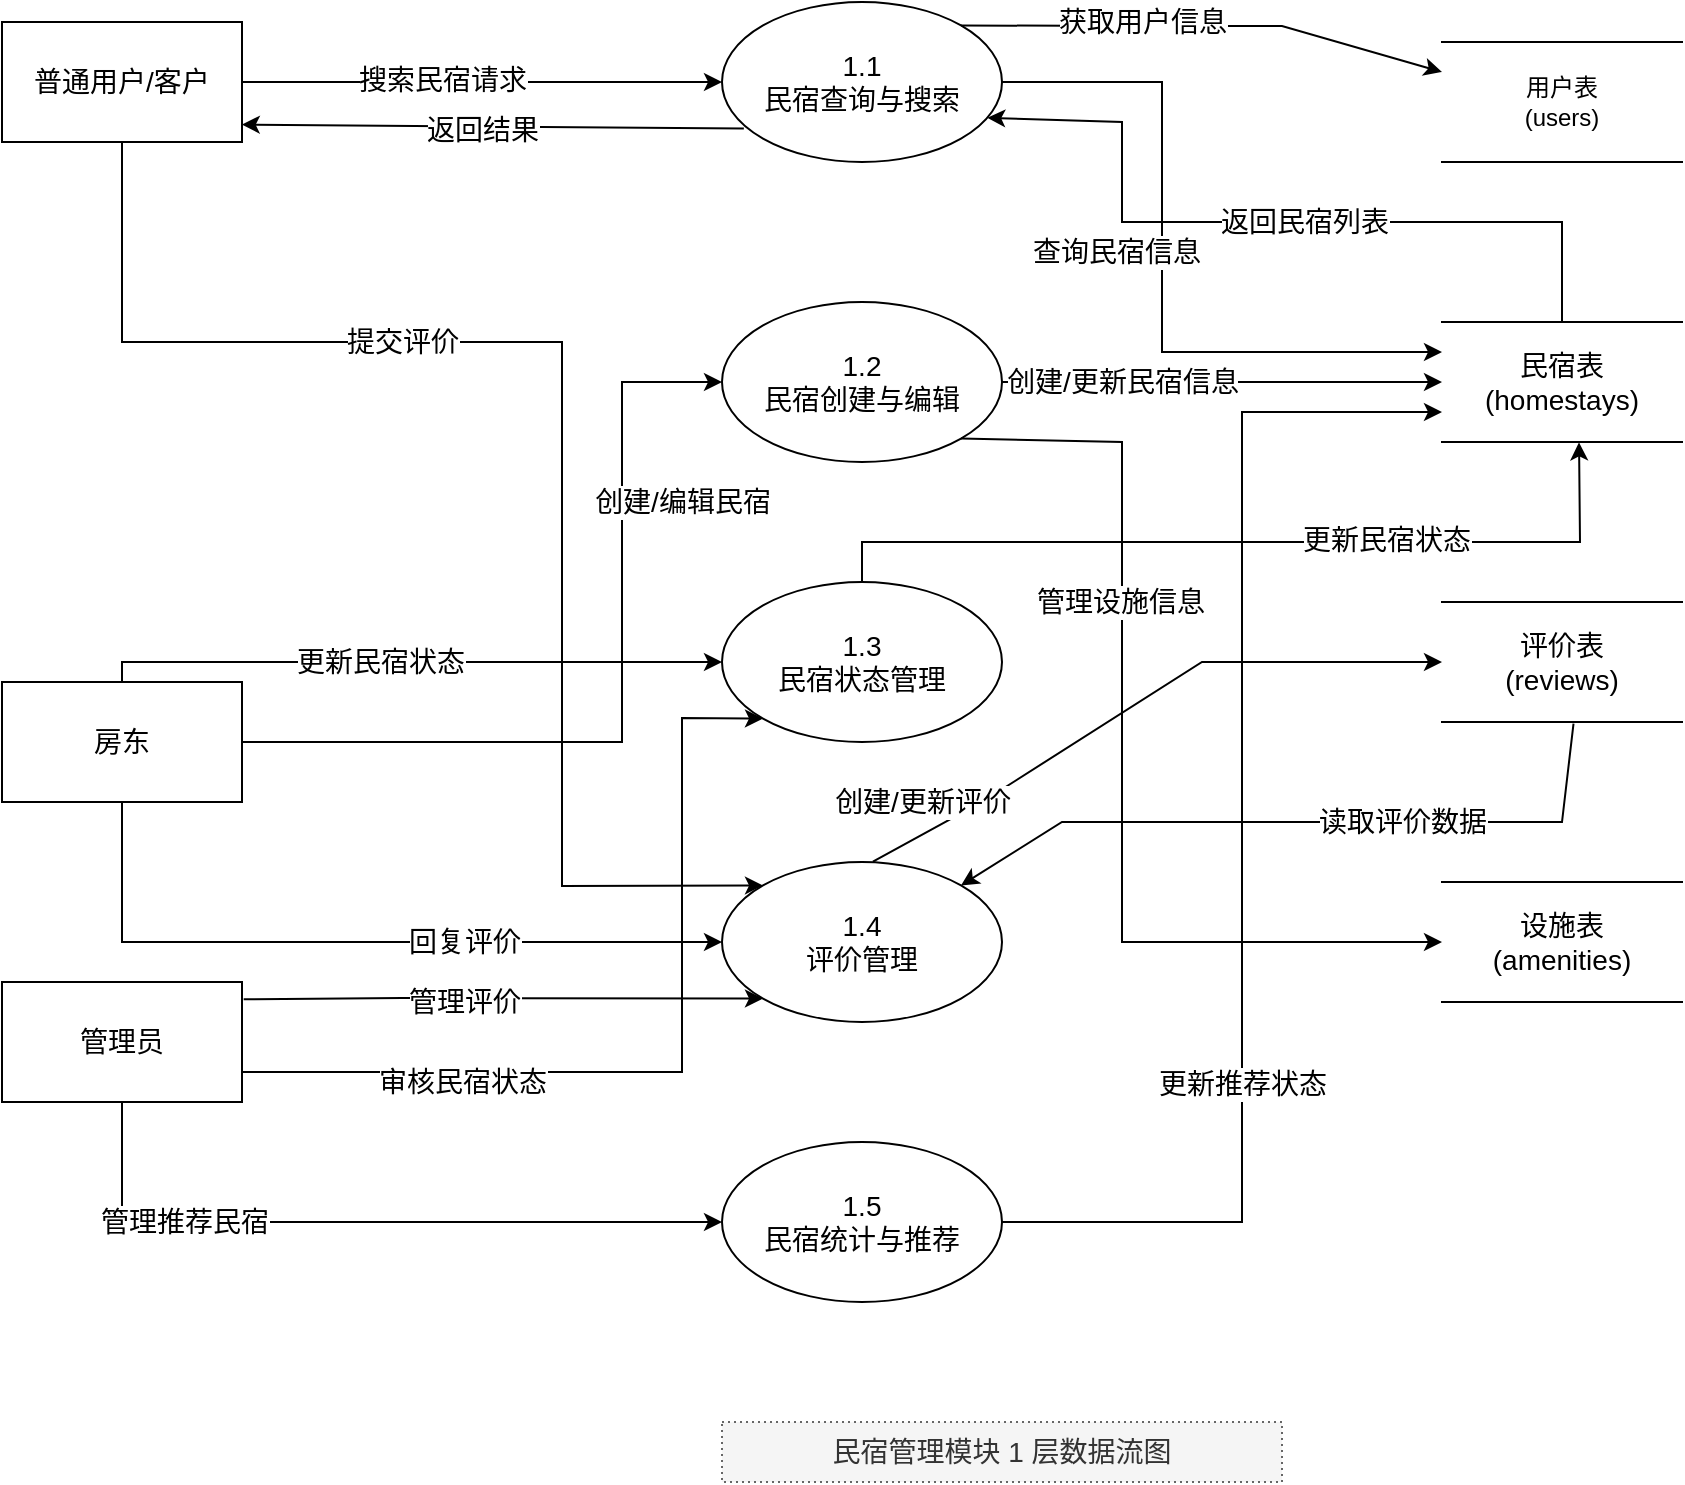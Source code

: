 <mxfile version="26.2.2">
  <diagram name="民宿模块1层数据流图" id="l20sKfoL_9wAZvB7rX3P">
    <mxGraphModel dx="1808" dy="582" grid="1" gridSize="10" guides="1" tooltips="1" connect="1" arrows="1" fold="1" page="1" pageScale="1" pageWidth="827" pageHeight="1169" math="0" shadow="0">
      <root>
        <mxCell id="0" />
        <mxCell id="1" parent="0" />
        <mxCell id="2" value="普通用户/客户" style="rounded=0;whiteSpace=wrap;html=1;fontSize=14;" parent="1" vertex="1">
          <mxGeometry x="-120" y="120" width="120" height="60" as="geometry" />
        </mxCell>
        <mxCell id="3" value="房东" style="rounded=0;whiteSpace=wrap;html=1;fontSize=14;" parent="1" vertex="1">
          <mxGeometry x="-120" y="450" width="120" height="60" as="geometry" />
        </mxCell>
        <mxCell id="4" value="管理员" style="rounded=0;whiteSpace=wrap;html=1;fontSize=14;" parent="1" vertex="1">
          <mxGeometry x="-120" y="600" width="120" height="60" as="geometry" />
        </mxCell>
        <mxCell id="5" value="1.1&lt;br&gt;民宿查询与搜索" style="ellipse;whiteSpace=wrap;html=1;fontSize=14;" parent="1" vertex="1">
          <mxGeometry x="240" y="110" width="140" height="80" as="geometry" />
        </mxCell>
        <mxCell id="6" value="1.2&lt;br&gt;民宿创建与编辑" style="ellipse;whiteSpace=wrap;html=1;fontSize=14;" parent="1" vertex="1">
          <mxGeometry x="240" y="260" width="140" height="80" as="geometry" />
        </mxCell>
        <mxCell id="7" value="1.3&lt;br&gt;民宿状态管理" style="ellipse;whiteSpace=wrap;html=1;fontSize=14;" parent="1" vertex="1">
          <mxGeometry x="240" y="400" width="140" height="80" as="geometry" />
        </mxCell>
        <mxCell id="8" value="1.4&lt;br&gt;评价管理" style="ellipse;whiteSpace=wrap;html=1;fontSize=14;" parent="1" vertex="1">
          <mxGeometry x="240" y="540" width="140" height="80" as="geometry" />
        </mxCell>
        <mxCell id="9" value="1.5&lt;br&gt;民宿统计与推荐" style="ellipse;whiteSpace=wrap;html=1;fontSize=14;" parent="1" vertex="1">
          <mxGeometry x="240" y="680" width="140" height="80" as="geometry" />
        </mxCell>
        <mxCell id="10" value="民宿表&lt;br&gt;(homestays)" style="shape=partialRectangle;whiteSpace=wrap;html=1;left=0;right=0;fillColor=none;fontSize=14;" parent="1" vertex="1">
          <mxGeometry x="600" y="270" width="120" height="60" as="geometry" />
        </mxCell>
        <mxCell id="11" value="评价表&lt;br&gt;(reviews)" style="shape=partialRectangle;whiteSpace=wrap;html=1;left=0;right=0;fillColor=none;fontSize=14;" parent="1" vertex="1">
          <mxGeometry x="600" y="410" width="120" height="60" as="geometry" />
        </mxCell>
        <mxCell id="12" value="设施表&lt;br&gt;(amenities)" style="shape=partialRectangle;whiteSpace=wrap;html=1;left=0;right=0;fillColor=none;fontSize=14;" parent="1" vertex="1">
          <mxGeometry x="600" y="550" width="120" height="60" as="geometry" />
        </mxCell>
        <mxCell id="13" value="用户表&lt;br&gt;(users)" style="shape=partialRectangle;whiteSpace=wrap;html=1;left=0;right=0;fillColor=none;fontSize:14;" parent="1" vertex="1">
          <mxGeometry x="600" y="130" width="120" height="60" as="geometry" />
        </mxCell>
        <mxCell id="14" value="" style="endArrow=classic;html=1;rounded=0;exitX=1;exitY=0.5;exitDx=0;exitDy=0;entryX=0;entryY=0.5;entryDx=0;entryDy=0;fontSize=14;" parent="1" source="2" target="5" edge="1">
          <mxGeometry width="50" height="50" relative="1" as="geometry">
            <mxPoint x="390" y="300" as="sourcePoint" />
            <mxPoint x="440" y="250" as="targetPoint" />
          </mxGeometry>
        </mxCell>
        <mxCell id="15" value="搜索民宿请求" style="edgeLabel;html=1;align=center;verticalAlign=middle;resizable=0;points=[];fontSize=14;" parent="14" vertex="1" connectable="0">
          <mxGeometry x="-0.171" y="1" relative="1" as="geometry">
            <mxPoint as="offset" />
          </mxGeometry>
        </mxCell>
        <mxCell id="16" value="" style="endArrow=classic;html=1;rounded=0;entryX=0;entryY=0.5;entryDx=0;entryDy=0;fontSize=14;exitX=0.5;exitY=0;exitDx=0;exitDy=0;" parent="1" source="3" target="7" edge="1">
          <mxGeometry width="50" height="50" relative="1" as="geometry">
            <mxPoint y="460" as="sourcePoint" />
            <mxPoint x="440" y="250" as="targetPoint" />
            <Array as="points">
              <mxPoint x="-60" y="440" />
              <mxPoint x="80" y="440" />
            </Array>
          </mxGeometry>
        </mxCell>
        <mxCell id="17" value="更新民宿状态" style="edgeLabel;html=1;align=center;verticalAlign=middle;resizable=0;points=[];fontSize=14;" parent="16" vertex="1" connectable="0">
          <mxGeometry x="0.156" y="3" relative="1" as="geometry">
            <mxPoint x="-40" y="3" as="offset" />
          </mxGeometry>
        </mxCell>
        <mxCell id="18" value="" style="endArrow=classic;html=1;rounded=0;exitX=1;exitY=0;exitDx=0;exitDy=0;entryX=0;entryY=0.25;entryDx=0;entryDy=0;fontSize=14;" parent="1" source="5" target="13" edge="1">
          <mxGeometry width="50" height="50" relative="1" as="geometry">
            <mxPoint x="390" y="300" as="sourcePoint" />
            <mxPoint x="440" y="250" as="targetPoint" />
            <Array as="points">
              <mxPoint x="440" y="122" />
              <mxPoint x="520" y="122" />
            </Array>
          </mxGeometry>
        </mxCell>
        <mxCell id="19" value="获取用户信息" style="edgeLabel;html=1;align=center;verticalAlign=middle;resizable=0;points=[];fontSize=14;" parent="18" vertex="1" connectable="0">
          <mxGeometry x="-0.2" y="2" relative="1" as="geometry">
            <mxPoint x="-7" as="offset" />
          </mxGeometry>
        </mxCell>
        <mxCell id="20" value="" style="endArrow=classic;html=1;rounded=0;exitX=1;exitY=0.5;exitDx=0;exitDy=0;entryX=0;entryY=0.25;entryDx=0;entryDy=0;fontSize=14;" parent="1" source="5" target="10" edge="1">
          <mxGeometry width="50" height="50" relative="1" as="geometry">
            <mxPoint x="390" y="300" as="sourcePoint" />
            <mxPoint x="440" y="250" as="targetPoint" />
            <Array as="points">
              <mxPoint x="460" y="150" />
              <mxPoint x="460" y="200" />
              <mxPoint x="460" y="285" />
            </Array>
          </mxGeometry>
        </mxCell>
        <mxCell id="21" value="查询民宿信息" style="edgeLabel;html=1;align=center;verticalAlign=middle;resizable=0;points=[];fontSize=14;" parent="20" vertex="1" connectable="0">
          <mxGeometry x="0.415" y="-1" relative="1" as="geometry">
            <mxPoint x="-59" y="-51" as="offset" />
          </mxGeometry>
        </mxCell>
        <mxCell id="22" value="" style="endArrow=classic;html=1;rounded=0;exitX=0.5;exitY=0;exitDx=0;exitDy=0;entryX=1;entryY=0.75;entryDx=0;entryDy=0;fontSize=14;" parent="1" source="10" target="5" edge="1">
          <mxGeometry width="50" height="50" relative="1" as="geometry">
            <mxPoint x="390" y="300" as="sourcePoint" />
            <mxPoint x="440" y="250" as="targetPoint" />
            <Array as="points">
              <mxPoint x="660" y="220" />
              <mxPoint x="440" y="220" />
              <mxPoint x="440" y="170" />
            </Array>
          </mxGeometry>
        </mxCell>
        <mxCell id="23" value="返回民宿列表" style="edgeLabel;html=1;align=center;verticalAlign=middle;resizable=0;points=[];fontSize=14;" parent="22" vertex="1" connectable="0">
          <mxGeometry x="0.172" y="-2" relative="1" as="geometry">
            <mxPoint x="48" y="2" as="offset" />
          </mxGeometry>
        </mxCell>
        <mxCell id="24" value="" style="endArrow=classic;html=1;rounded=0;exitX=1;exitY=0.5;exitDx=0;exitDy=0;entryX=0;entryY=0.5;entryDx=0;entryDy=0;fontSize=14;" parent="1" source="6" target="10" edge="1">
          <mxGeometry width="50" height="50" relative="1" as="geometry">
            <mxPoint x="390" y="300" as="sourcePoint" />
            <mxPoint x="440" y="250" as="targetPoint" />
          </mxGeometry>
        </mxCell>
        <mxCell id="25" value="创建/更新民宿信息" style="edgeLabel;html=1;align=center;verticalAlign=middle;resizable=0;points=[];fontSize=14;" parent="24" vertex="1" connectable="0">
          <mxGeometry x="0.156" y="-1" relative="1" as="geometry">
            <mxPoint x="-67" y="-1" as="offset" />
          </mxGeometry>
        </mxCell>
        <mxCell id="26" value="" style="endArrow=classic;html=1;rounded=0;exitX=0.5;exitY=0;exitDx=0;exitDy=0;entryX=0.571;entryY=1.003;entryDx=0;entryDy=0;fontSize=14;entryPerimeter=0;" parent="1" source="7" target="10" edge="1">
          <mxGeometry width="50" height="50" relative="1" as="geometry">
            <mxPoint x="390" y="300" as="sourcePoint" />
            <mxPoint x="440" y="250" as="targetPoint" />
            <Array as="points">
              <mxPoint x="310" y="380" />
              <mxPoint x="480" y="380" />
              <mxPoint x="669" y="380" />
            </Array>
          </mxGeometry>
        </mxCell>
        <mxCell id="27" value="更新民宿状态" style="edgeLabel;html=1;align=center;verticalAlign=middle;resizable=0;points=[];fontSize=14;" parent="26" vertex="1" connectable="0">
          <mxGeometry x="-0.164" y="1" relative="1" as="geometry">
            <mxPoint x="103" as="offset" />
          </mxGeometry>
        </mxCell>
        <mxCell id="28" value="" style="endArrow=classic;html=1;rounded=0;entryX=0;entryY=0.5;entryDx=0;entryDy=0;fontSize=14;" parent="1" target="6" edge="1">
          <mxGeometry width="50" height="50" relative="1" as="geometry">
            <mxPoint y="480" as="sourcePoint" />
            <mxPoint x="440" y="250" as="targetPoint" />
            <Array as="points">
              <mxPoint x="190" y="480" />
              <mxPoint x="190" y="300" />
            </Array>
          </mxGeometry>
        </mxCell>
        <mxCell id="29" value="创建/编辑民宿" style="edgeLabel;html=1;align=center;verticalAlign=middle;resizable=0;points=[];fontSize=14;" parent="28" vertex="1" connectable="0">
          <mxGeometry x="0.233" y="-2" relative="1" as="geometry">
            <mxPoint x="28" y="-51" as="offset" />
          </mxGeometry>
        </mxCell>
        <mxCell id="30" value="" style="endArrow=classic;html=1;rounded=0;exitX=0.5;exitY=1;exitDx=0;exitDy=0;entryX=0;entryY=0.5;entryDx=0;entryDy=0;fontSize=14;" parent="1" source="3" target="8" edge="1">
          <mxGeometry width="50" height="50" relative="1" as="geometry">
            <mxPoint x="390" y="500" as="sourcePoint" />
            <mxPoint x="440" y="450" as="targetPoint" />
            <Array as="points">
              <mxPoint x="-60" y="580" />
              <mxPoint x="180" y="580" />
            </Array>
          </mxGeometry>
        </mxCell>
        <mxCell id="31" value="回复评价" style="edgeLabel;html=1;align=center;verticalAlign=middle;resizable=0;points=[];fontSize=14;" parent="30" vertex="1" connectable="0">
          <mxGeometry x="-0.149" y="-1" relative="1" as="geometry">
            <mxPoint x="83" y="-1" as="offset" />
          </mxGeometry>
        </mxCell>
        <mxCell id="32" value="" style="endArrow=classic;html=1;rounded=0;exitX=0.5;exitY=1;exitDx=0;exitDy=0;entryX=0;entryY=0;entryDx=0;entryDy=0;fontSize=14;" parent="1" source="2" target="8" edge="1">
          <mxGeometry width="50" height="50" relative="1" as="geometry">
            <mxPoint x="390" y="500" as="sourcePoint" />
            <mxPoint x="440" y="450" as="targetPoint" />
            <Array as="points">
              <mxPoint x="-60" y="280" />
              <mxPoint x="160" y="280" />
              <mxPoint x="160" y="552" />
            </Array>
          </mxGeometry>
        </mxCell>
        <mxCell id="33" value="提交评价" style="edgeLabel;html=1;align=center;verticalAlign=middle;resizable=0;points=[];fontSize=14;" parent="32" vertex="1" connectable="0">
          <mxGeometry x="-0.301" y="-1" relative="1" as="geometry">
            <mxPoint x="-2" y="-1" as="offset" />
          </mxGeometry>
        </mxCell>
        <mxCell id="34" value="" style="endArrow=classic;html=1;rounded=0;exitX=0.5;exitY=1;exitDx=0;exitDy=0;entryX=0;entryY=0.5;entryDx=0;entryDy=0;fontSize=14;" parent="1" source="4" target="9" edge="1">
          <mxGeometry width="50" height="50" relative="1" as="geometry">
            <mxPoint x="390" y="500" as="sourcePoint" />
            <mxPoint x="440" y="450" as="targetPoint" />
            <Array as="points">
              <mxPoint x="-60" y="720" />
              <mxPoint x="170" y="720" />
            </Array>
          </mxGeometry>
        </mxCell>
        <mxCell id="35" value="管理推荐民宿" style="edgeLabel;html=1;align=center;verticalAlign=middle;resizable=0;points=[];fontSize=14;" parent="34" vertex="1" connectable="0">
          <mxGeometry x="-0.314" y="1" relative="1" as="geometry">
            <mxPoint x="-33" y="1" as="offset" />
          </mxGeometry>
        </mxCell>
        <mxCell id="36" value="" style="endArrow=classic;html=1;rounded=0;exitX=0.539;exitY=-0.002;exitDx=0;exitDy=0;entryX=0;entryY=0.5;entryDx=0;entryDy=0;fontSize=14;exitPerimeter=0;" parent="1" source="8" target="11" edge="1">
          <mxGeometry width="50" height="50" relative="1" as="geometry">
            <mxPoint x="390" y="500" as="sourcePoint" />
            <mxPoint x="440" y="450" as="targetPoint" />
            <Array as="points">
              <mxPoint x="370" y="510" />
              <mxPoint x="480" y="440" />
            </Array>
          </mxGeometry>
        </mxCell>
        <mxCell id="37" value="创建/更新评价" style="edgeLabel;html=1;align=center;verticalAlign=middle;resizable=0;points=[];fontSize=14;" parent="36" vertex="1" connectable="0">
          <mxGeometry x="0.176" y="1" relative="1" as="geometry">
            <mxPoint x="-132" y="66" as="offset" />
          </mxGeometry>
        </mxCell>
        <mxCell id="38" value="" style="endArrow=classic;html=1;rounded=0;exitX=0.548;exitY=1.014;exitDx=0;exitDy=0;fontSize=14;exitPerimeter=0;entryX=1;entryY=0;entryDx=0;entryDy=0;" parent="1" source="11" target="8" edge="1">
          <mxGeometry width="50" height="50" relative="1" as="geometry">
            <mxPoint x="390" y="500" as="sourcePoint" />
            <mxPoint x="440" y="450" as="targetPoint" />
            <Array as="points">
              <mxPoint x="660" y="520" />
              <mxPoint x="410" y="520" />
            </Array>
          </mxGeometry>
        </mxCell>
        <mxCell id="39" value="读取评价数据" style="edgeLabel;html=1;align=center;verticalAlign=middle;resizable=0;points=[];fontSize=14;" parent="38" vertex="1" connectable="0">
          <mxGeometry x="0.705" y="-1" relative="1" as="geometry">
            <mxPoint x="176" y="-3" as="offset" />
          </mxGeometry>
        </mxCell>
        <mxCell id="40" value="" style="endArrow=classic;html=1;rounded=0;exitX=1;exitY=1;exitDx=0;exitDy=0;entryX=0;entryY=0.5;entryDx=0;entryDy=0;fontSize=14;" parent="1" source="6" target="12" edge="1">
          <mxGeometry width="50" height="50" relative="1" as="geometry">
            <mxPoint x="390" y="500" as="sourcePoint" />
            <mxPoint x="440" y="450" as="targetPoint" />
            <Array as="points">
              <mxPoint x="440" y="330" />
              <mxPoint x="440" y="580" />
            </Array>
          </mxGeometry>
        </mxCell>
        <mxCell id="41" value="管理设施信息" style="edgeLabel;html=1;align=center;verticalAlign=middle;resizable=0;points=[];fontSize=14;" parent="40" vertex="1" connectable="0">
          <mxGeometry x="0.046" y="-1" relative="1" as="geometry">
            <mxPoint y="-96" as="offset" />
          </mxGeometry>
        </mxCell>
        <mxCell id="42" value="" style="endArrow=classic;html=1;rounded=0;exitX=1;exitY=0.5;exitDx=0;exitDy=0;entryX=0;entryY=0.75;entryDx=0;entryDy=0;fontSize=14;" parent="1" source="9" target="10" edge="1">
          <mxGeometry width="50" height="50" relative="1" as="geometry">
            <mxPoint x="390" y="500" as="sourcePoint" />
            <mxPoint x="440" y="450" as="targetPoint" />
            <Array as="points">
              <mxPoint x="500" y="720" />
              <mxPoint x="500" y="650" />
              <mxPoint x="500" y="500" />
              <mxPoint x="500" y="315" />
            </Array>
          </mxGeometry>
        </mxCell>
        <mxCell id="43" value="更新推荐状态" style="edgeLabel;html=1;align=center;verticalAlign=middle;resizable=0;points=[];fontSize=14;" parent="42" vertex="1" connectable="0">
          <mxGeometry x="-0.115" y="-2" relative="1" as="geometry">
            <mxPoint x="-2" y="87" as="offset" />
          </mxGeometry>
        </mxCell>
        <mxCell id="44" value="" style="endArrow=classic;html=1;rounded=0;exitX=1;exitY=0.75;exitDx=0;exitDy=0;entryX=0;entryY=1;entryDx=0;entryDy=0;fontSize=14;" parent="1" source="4" target="7" edge="1">
          <mxGeometry width="50" height="50" relative="1" as="geometry">
            <mxPoint x="390" y="500" as="sourcePoint" />
            <mxPoint x="440" y="450" as="targetPoint" />
            <Array as="points">
              <mxPoint x="220" y="645" />
              <mxPoint x="220" y="560" />
              <mxPoint x="220" y="468" />
            </Array>
          </mxGeometry>
        </mxCell>
        <mxCell id="45" value="审核民宿状态" style="edgeLabel;html=1;align=center;verticalAlign=middle;resizable=0;points=[];fontSize=14;" parent="44" vertex="1" connectable="0">
          <mxGeometry x="0.108" y="-2" relative="1" as="geometry">
            <mxPoint x="-112" y="27" as="offset" />
          </mxGeometry>
        </mxCell>
        <mxCell id="46" value="" style="endArrow=classic;html=1;rounded=0;exitX=1.007;exitY=0.144;exitDx=0;exitDy=0;entryX=0;entryY=1;entryDx=0;entryDy=0;fontSize=14;exitPerimeter=0;" parent="1" source="4" target="8" edge="1">
          <mxGeometry width="50" height="50" relative="1" as="geometry">
            <mxPoint x="390" y="300" as="sourcePoint" />
            <mxPoint x="440" y="250" as="targetPoint" />
            <Array as="points">
              <mxPoint x="80" y="608" />
            </Array>
          </mxGeometry>
        </mxCell>
        <mxCell id="47" value="管理评价" style="edgeLabel;html=1;align=center;verticalAlign=middle;resizable=0;points=[];fontSize=14;" parent="46" vertex="1" connectable="0">
          <mxGeometry x="0.5" y="-3" relative="1" as="geometry">
            <mxPoint x="-85" y="-1" as="offset" />
          </mxGeometry>
        </mxCell>
        <mxCell id="48" value="" style="endArrow=classic;html=1;rounded=0;exitX=0.078;exitY=0.791;exitDx=0;exitDy=0;entryX=0.999;entryY=0.855;entryDx=0;entryDy=0;fontSize=14;exitPerimeter=0;entryPerimeter=0;" parent="1" source="5" target="2" edge="1">
          <mxGeometry width="50" height="50" relative="1" as="geometry">
            <mxPoint x="390" y="300" as="sourcePoint" />
            <mxPoint x="440" y="250" as="targetPoint" />
            <Array as="points" />
          </mxGeometry>
        </mxCell>
        <mxCell id="49" value="返回结果" style="edgeLabel;html=1;align=center;verticalAlign=middle;resizable=0;points=[];fontSize=14;" parent="48" vertex="1" connectable="0">
          <mxGeometry x="0.156" y="-3" relative="1" as="geometry">
            <mxPoint x="14" y="5" as="offset" />
          </mxGeometry>
        </mxCell>
        <mxCell id="50" value="民宿管理模块 1 层数据流图" style="text;html=1;strokeColor=#666666;fillColor=#f5f5f5;align=center;verticalAlign=middle;whiteSpace=wrap;rounded=0;dashed=1;dashPattern=1 2;fontColor=#333333;fontSize=14;" parent="1" vertex="1">
          <mxGeometry x="240" y="820" width="280" height="30" as="geometry" />
        </mxCell>
      </root>
    </mxGraphModel>
  </diagram>
</mxfile>
